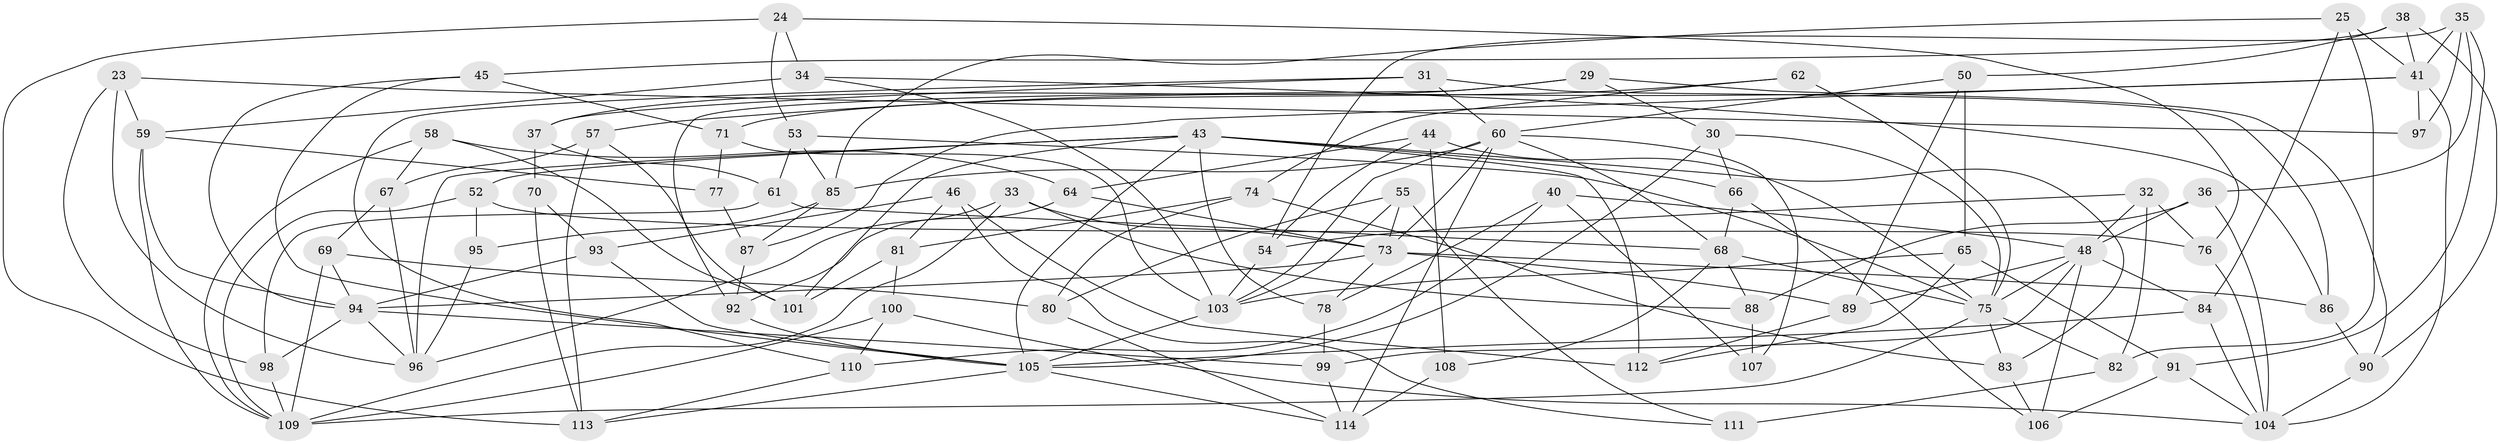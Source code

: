 // original degree distribution, {4: 1.0}
// Generated by graph-tools (version 1.1) at 2025/02/03/04/25 22:02:12]
// undirected, 79 vertices, 180 edges
graph export_dot {
graph [start="1"]
  node [color=gray90,style=filled];
  23;
  24;
  25;
  29;
  30;
  31;
  32;
  33;
  34;
  35 [super="+5"];
  36;
  37;
  38;
  40;
  41 [super="+6+27"];
  43 [super="+8+42"];
  44;
  45;
  46;
  48 [super="+4+14"];
  50;
  52;
  53;
  54;
  55;
  57;
  58;
  59 [super="+21"];
  60 [super="+9"];
  61;
  62;
  64;
  65;
  66;
  67;
  68 [super="+17"];
  69;
  70;
  71;
  73 [super="+16+72"];
  74;
  75 [super="+7+51"];
  76;
  77;
  78;
  80;
  81;
  82 [super="+39"];
  83;
  84;
  85 [super="+56"];
  86;
  87;
  88 [super="+18"];
  89;
  90;
  91;
  92;
  93;
  94 [super="+26"];
  95;
  96 [super="+22"];
  97;
  98;
  99;
  100;
  101;
  103 [super="+19+28"];
  104 [super="+2+11"];
  105 [super="+102+20"];
  106;
  107;
  108;
  109 [super="+49"];
  110;
  111;
  112;
  113 [super="+63"];
  114 [super="+79"];
  23 -- 98;
  23 -- 59;
  23 -- 97;
  23 -- 96;
  24 -- 76;
  24 -- 53;
  24 -- 113;
  24 -- 34;
  25 -- 84;
  25 -- 82;
  25 -- 85;
  25 -- 41;
  29 -- 30;
  29 -- 37;
  29 -- 90;
  29 -- 92;
  30 -- 66;
  30 -- 75;
  30 -- 105;
  31 -- 86;
  31 -- 110;
  31 -- 37;
  31 -- 60;
  32 -- 54;
  32 -- 82;
  32 -- 48;
  32 -- 76;
  33 -- 88;
  33 -- 109;
  33 -- 73;
  33 -- 96;
  34 -- 86;
  34 -- 59;
  34 -- 103;
  35 -- 54;
  35 -- 97 [weight=2];
  35 -- 36;
  35 -- 41;
  35 -- 91;
  36 -- 48;
  36 -- 88;
  36 -- 104;
  37 -- 61;
  37 -- 70;
  38 -- 45;
  38 -- 90;
  38 -- 50;
  38 -- 41;
  40 -- 110;
  40 -- 107;
  40 -- 78;
  40 -- 48;
  41 -- 57;
  41 -- 104 [weight=2];
  41 -- 97;
  41 -- 87;
  43 -- 66;
  43 -- 105;
  43 -- 52;
  43 -- 78;
  43 -- 112;
  43 -- 83;
  43 -- 101;
  43 -- 96;
  44 -- 64;
  44 -- 54;
  44 -- 108;
  44 -- 75;
  45 -- 71;
  45 -- 105;
  45 -- 94;
  46 -- 81;
  46 -- 111;
  46 -- 112;
  46 -- 93;
  48 -- 106;
  48 -- 99;
  48 -- 84;
  48 -- 89;
  48 -- 75;
  50 -- 65;
  50 -- 60;
  50 -- 89;
  52 -- 76;
  52 -- 95;
  52 -- 109;
  53 -- 61;
  53 -- 85;
  53 -- 75;
  54 -- 103;
  55 -- 80;
  55 -- 111;
  55 -- 73;
  55 -- 103;
  57 -- 101;
  57 -- 67;
  57 -- 113;
  58 -- 101;
  58 -- 67;
  58 -- 64;
  58 -- 109;
  59 -- 109;
  59 -- 77 [weight=2];
  59 -- 94;
  60 -- 114;
  60 -- 85;
  60 -- 103;
  60 -- 73;
  60 -- 107;
  60 -- 68;
  61 -- 68;
  61 -- 98;
  62 -- 74;
  62 -- 71;
  62 -- 75 [weight=2];
  64 -- 92;
  64 -- 73;
  65 -- 112;
  65 -- 91;
  65 -- 103;
  66 -- 106;
  66 -- 68;
  67 -- 69;
  67 -- 96;
  68 -- 88 [weight=2];
  68 -- 75 [weight=2];
  68 -- 108;
  69 -- 80;
  69 -- 94;
  69 -- 109;
  70 -- 113 [weight=2];
  70 -- 93;
  71 -- 77;
  71 -- 103;
  73 -- 78;
  73 -- 94;
  73 -- 89;
  73 -- 86;
  74 -- 80;
  74 -- 81;
  74 -- 83;
  75 -- 82 [weight=2];
  75 -- 109;
  75 -- 83;
  76 -- 104;
  77 -- 87;
  78 -- 99;
  80 -- 114;
  81 -- 101;
  81 -- 100;
  82 -- 111 [weight=2];
  83 -- 106;
  84 -- 105;
  84 -- 104;
  85 -- 95 [weight=2];
  85 -- 87;
  86 -- 90;
  87 -- 92;
  88 -- 107 [weight=2];
  89 -- 112;
  90 -- 104;
  91 -- 106;
  91 -- 104;
  92 -- 105;
  93 -- 94;
  93 -- 105;
  94 -- 99;
  94 -- 98;
  94 -- 96;
  95 -- 96;
  98 -- 109;
  99 -- 114;
  100 -- 110;
  100 -- 109;
  100 -- 104;
  103 -- 105 [weight=2];
  105 -- 113;
  105 -- 114;
  108 -- 114 [weight=2];
  110 -- 113;
}
